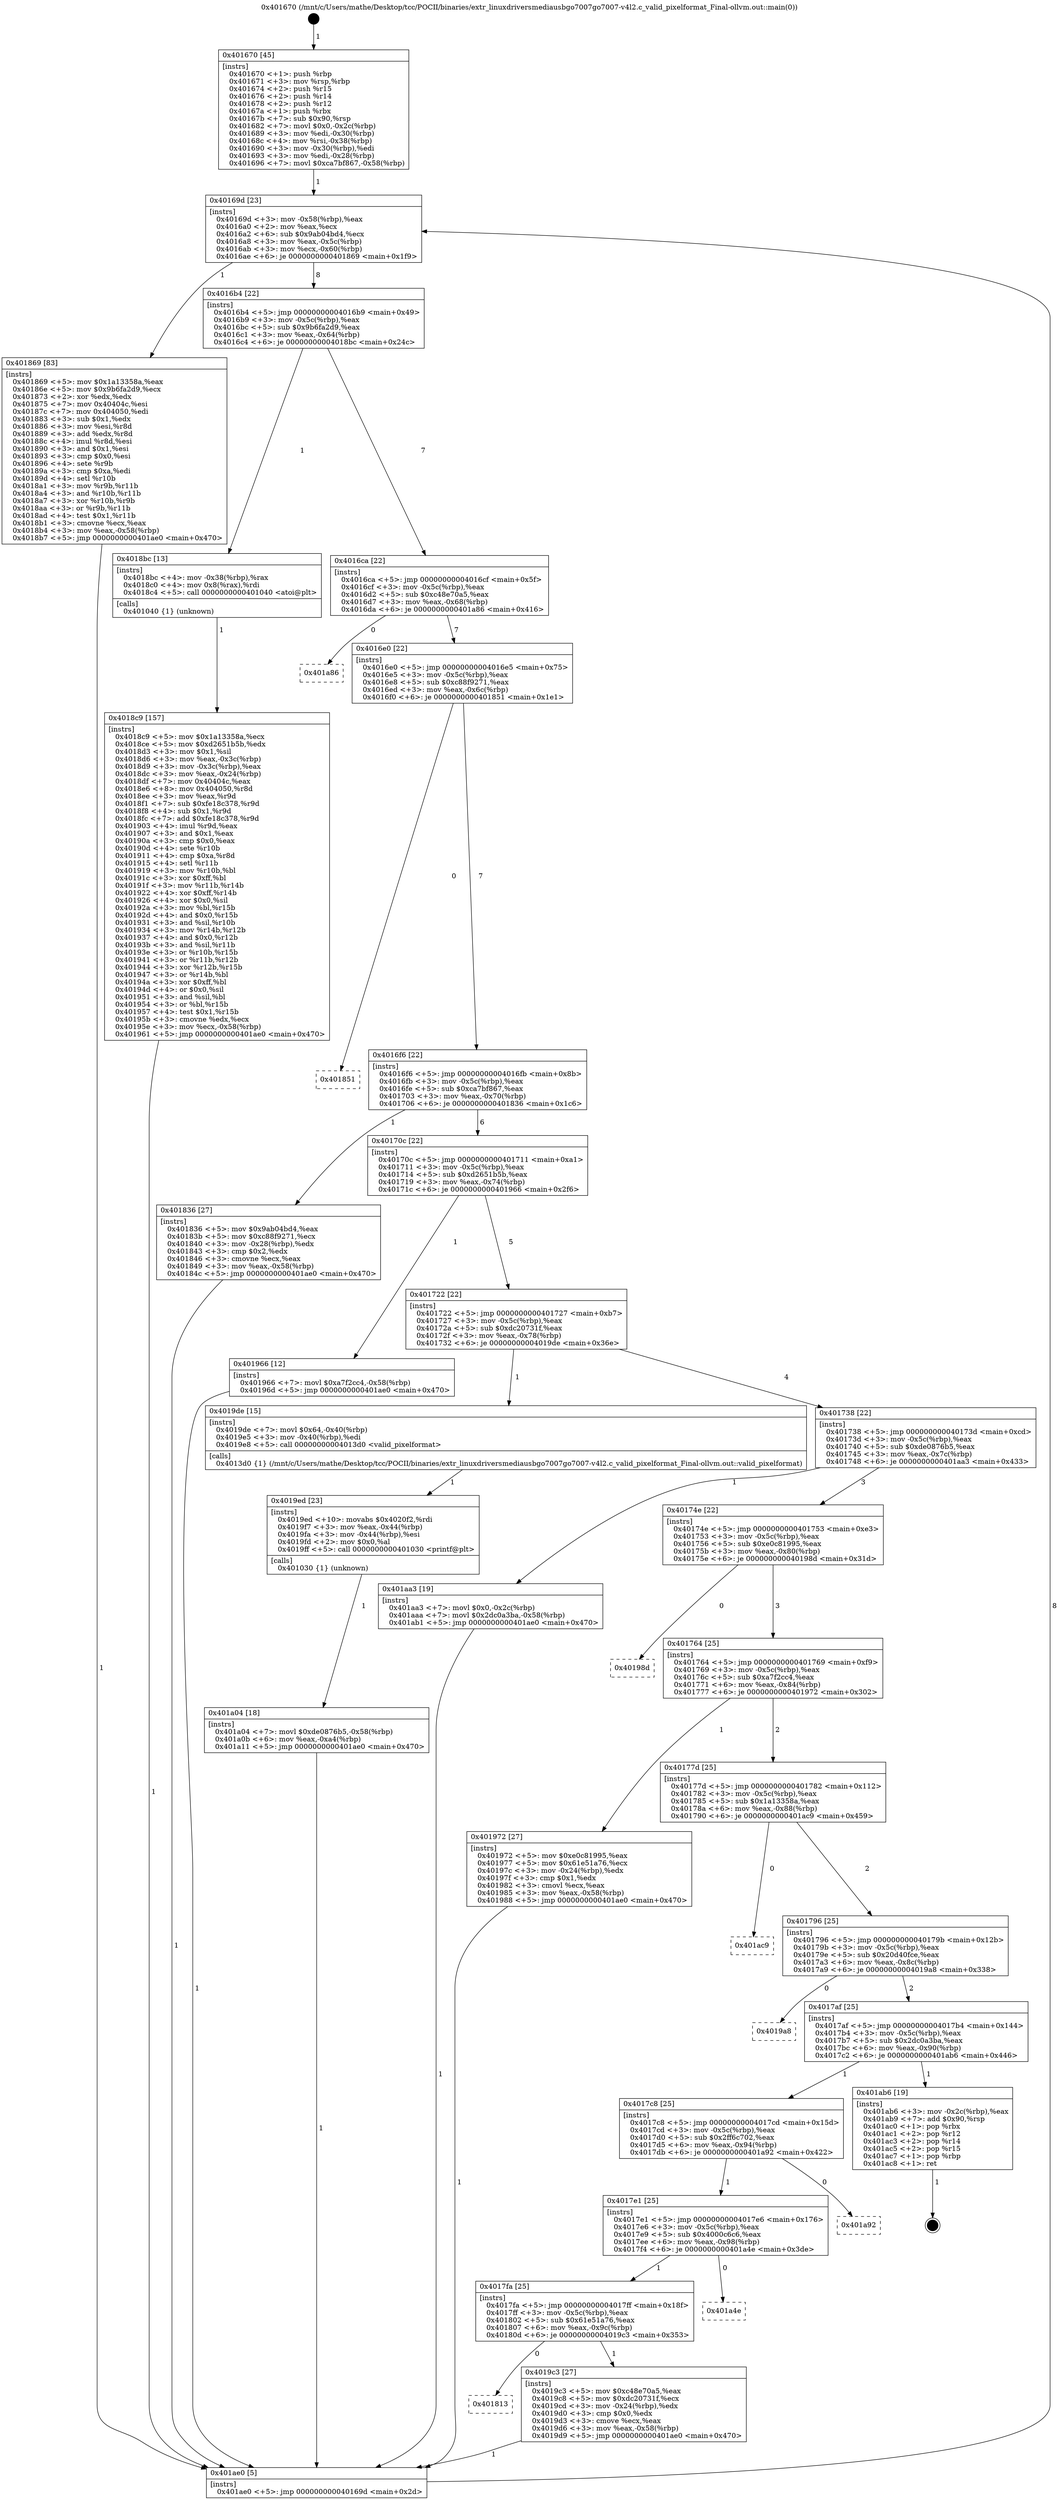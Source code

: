 digraph "0x401670" {
  label = "0x401670 (/mnt/c/Users/mathe/Desktop/tcc/POCII/binaries/extr_linuxdriversmediausbgo7007go7007-v4l2.c_valid_pixelformat_Final-ollvm.out::main(0))"
  labelloc = "t"
  node[shape=record]

  Entry [label="",width=0.3,height=0.3,shape=circle,fillcolor=black,style=filled]
  "0x40169d" [label="{
     0x40169d [23]\l
     | [instrs]\l
     &nbsp;&nbsp;0x40169d \<+3\>: mov -0x58(%rbp),%eax\l
     &nbsp;&nbsp;0x4016a0 \<+2\>: mov %eax,%ecx\l
     &nbsp;&nbsp;0x4016a2 \<+6\>: sub $0x9ab04bd4,%ecx\l
     &nbsp;&nbsp;0x4016a8 \<+3\>: mov %eax,-0x5c(%rbp)\l
     &nbsp;&nbsp;0x4016ab \<+3\>: mov %ecx,-0x60(%rbp)\l
     &nbsp;&nbsp;0x4016ae \<+6\>: je 0000000000401869 \<main+0x1f9\>\l
  }"]
  "0x401869" [label="{
     0x401869 [83]\l
     | [instrs]\l
     &nbsp;&nbsp;0x401869 \<+5\>: mov $0x1a13358a,%eax\l
     &nbsp;&nbsp;0x40186e \<+5\>: mov $0x9b6fa2d9,%ecx\l
     &nbsp;&nbsp;0x401873 \<+2\>: xor %edx,%edx\l
     &nbsp;&nbsp;0x401875 \<+7\>: mov 0x40404c,%esi\l
     &nbsp;&nbsp;0x40187c \<+7\>: mov 0x404050,%edi\l
     &nbsp;&nbsp;0x401883 \<+3\>: sub $0x1,%edx\l
     &nbsp;&nbsp;0x401886 \<+3\>: mov %esi,%r8d\l
     &nbsp;&nbsp;0x401889 \<+3\>: add %edx,%r8d\l
     &nbsp;&nbsp;0x40188c \<+4\>: imul %r8d,%esi\l
     &nbsp;&nbsp;0x401890 \<+3\>: and $0x1,%esi\l
     &nbsp;&nbsp;0x401893 \<+3\>: cmp $0x0,%esi\l
     &nbsp;&nbsp;0x401896 \<+4\>: sete %r9b\l
     &nbsp;&nbsp;0x40189a \<+3\>: cmp $0xa,%edi\l
     &nbsp;&nbsp;0x40189d \<+4\>: setl %r10b\l
     &nbsp;&nbsp;0x4018a1 \<+3\>: mov %r9b,%r11b\l
     &nbsp;&nbsp;0x4018a4 \<+3\>: and %r10b,%r11b\l
     &nbsp;&nbsp;0x4018a7 \<+3\>: xor %r10b,%r9b\l
     &nbsp;&nbsp;0x4018aa \<+3\>: or %r9b,%r11b\l
     &nbsp;&nbsp;0x4018ad \<+4\>: test $0x1,%r11b\l
     &nbsp;&nbsp;0x4018b1 \<+3\>: cmovne %ecx,%eax\l
     &nbsp;&nbsp;0x4018b4 \<+3\>: mov %eax,-0x58(%rbp)\l
     &nbsp;&nbsp;0x4018b7 \<+5\>: jmp 0000000000401ae0 \<main+0x470\>\l
  }"]
  "0x4016b4" [label="{
     0x4016b4 [22]\l
     | [instrs]\l
     &nbsp;&nbsp;0x4016b4 \<+5\>: jmp 00000000004016b9 \<main+0x49\>\l
     &nbsp;&nbsp;0x4016b9 \<+3\>: mov -0x5c(%rbp),%eax\l
     &nbsp;&nbsp;0x4016bc \<+5\>: sub $0x9b6fa2d9,%eax\l
     &nbsp;&nbsp;0x4016c1 \<+3\>: mov %eax,-0x64(%rbp)\l
     &nbsp;&nbsp;0x4016c4 \<+6\>: je 00000000004018bc \<main+0x24c\>\l
  }"]
  Exit [label="",width=0.3,height=0.3,shape=circle,fillcolor=black,style=filled,peripheries=2]
  "0x4018bc" [label="{
     0x4018bc [13]\l
     | [instrs]\l
     &nbsp;&nbsp;0x4018bc \<+4\>: mov -0x38(%rbp),%rax\l
     &nbsp;&nbsp;0x4018c0 \<+4\>: mov 0x8(%rax),%rdi\l
     &nbsp;&nbsp;0x4018c4 \<+5\>: call 0000000000401040 \<atoi@plt\>\l
     | [calls]\l
     &nbsp;&nbsp;0x401040 \{1\} (unknown)\l
  }"]
  "0x4016ca" [label="{
     0x4016ca [22]\l
     | [instrs]\l
     &nbsp;&nbsp;0x4016ca \<+5\>: jmp 00000000004016cf \<main+0x5f\>\l
     &nbsp;&nbsp;0x4016cf \<+3\>: mov -0x5c(%rbp),%eax\l
     &nbsp;&nbsp;0x4016d2 \<+5\>: sub $0xc48e70a5,%eax\l
     &nbsp;&nbsp;0x4016d7 \<+3\>: mov %eax,-0x68(%rbp)\l
     &nbsp;&nbsp;0x4016da \<+6\>: je 0000000000401a86 \<main+0x416\>\l
  }"]
  "0x401a04" [label="{
     0x401a04 [18]\l
     | [instrs]\l
     &nbsp;&nbsp;0x401a04 \<+7\>: movl $0xde0876b5,-0x58(%rbp)\l
     &nbsp;&nbsp;0x401a0b \<+6\>: mov %eax,-0xa4(%rbp)\l
     &nbsp;&nbsp;0x401a11 \<+5\>: jmp 0000000000401ae0 \<main+0x470\>\l
  }"]
  "0x401a86" [label="{
     0x401a86\l
  }", style=dashed]
  "0x4016e0" [label="{
     0x4016e0 [22]\l
     | [instrs]\l
     &nbsp;&nbsp;0x4016e0 \<+5\>: jmp 00000000004016e5 \<main+0x75\>\l
     &nbsp;&nbsp;0x4016e5 \<+3\>: mov -0x5c(%rbp),%eax\l
     &nbsp;&nbsp;0x4016e8 \<+5\>: sub $0xc88f9271,%eax\l
     &nbsp;&nbsp;0x4016ed \<+3\>: mov %eax,-0x6c(%rbp)\l
     &nbsp;&nbsp;0x4016f0 \<+6\>: je 0000000000401851 \<main+0x1e1\>\l
  }"]
  "0x4019ed" [label="{
     0x4019ed [23]\l
     | [instrs]\l
     &nbsp;&nbsp;0x4019ed \<+10\>: movabs $0x4020f2,%rdi\l
     &nbsp;&nbsp;0x4019f7 \<+3\>: mov %eax,-0x44(%rbp)\l
     &nbsp;&nbsp;0x4019fa \<+3\>: mov -0x44(%rbp),%esi\l
     &nbsp;&nbsp;0x4019fd \<+2\>: mov $0x0,%al\l
     &nbsp;&nbsp;0x4019ff \<+5\>: call 0000000000401030 \<printf@plt\>\l
     | [calls]\l
     &nbsp;&nbsp;0x401030 \{1\} (unknown)\l
  }"]
  "0x401851" [label="{
     0x401851\l
  }", style=dashed]
  "0x4016f6" [label="{
     0x4016f6 [22]\l
     | [instrs]\l
     &nbsp;&nbsp;0x4016f6 \<+5\>: jmp 00000000004016fb \<main+0x8b\>\l
     &nbsp;&nbsp;0x4016fb \<+3\>: mov -0x5c(%rbp),%eax\l
     &nbsp;&nbsp;0x4016fe \<+5\>: sub $0xca7bf867,%eax\l
     &nbsp;&nbsp;0x401703 \<+3\>: mov %eax,-0x70(%rbp)\l
     &nbsp;&nbsp;0x401706 \<+6\>: je 0000000000401836 \<main+0x1c6\>\l
  }"]
  "0x401813" [label="{
     0x401813\l
  }", style=dashed]
  "0x401836" [label="{
     0x401836 [27]\l
     | [instrs]\l
     &nbsp;&nbsp;0x401836 \<+5\>: mov $0x9ab04bd4,%eax\l
     &nbsp;&nbsp;0x40183b \<+5\>: mov $0xc88f9271,%ecx\l
     &nbsp;&nbsp;0x401840 \<+3\>: mov -0x28(%rbp),%edx\l
     &nbsp;&nbsp;0x401843 \<+3\>: cmp $0x2,%edx\l
     &nbsp;&nbsp;0x401846 \<+3\>: cmovne %ecx,%eax\l
     &nbsp;&nbsp;0x401849 \<+3\>: mov %eax,-0x58(%rbp)\l
     &nbsp;&nbsp;0x40184c \<+5\>: jmp 0000000000401ae0 \<main+0x470\>\l
  }"]
  "0x40170c" [label="{
     0x40170c [22]\l
     | [instrs]\l
     &nbsp;&nbsp;0x40170c \<+5\>: jmp 0000000000401711 \<main+0xa1\>\l
     &nbsp;&nbsp;0x401711 \<+3\>: mov -0x5c(%rbp),%eax\l
     &nbsp;&nbsp;0x401714 \<+5\>: sub $0xd2651b5b,%eax\l
     &nbsp;&nbsp;0x401719 \<+3\>: mov %eax,-0x74(%rbp)\l
     &nbsp;&nbsp;0x40171c \<+6\>: je 0000000000401966 \<main+0x2f6\>\l
  }"]
  "0x401ae0" [label="{
     0x401ae0 [5]\l
     | [instrs]\l
     &nbsp;&nbsp;0x401ae0 \<+5\>: jmp 000000000040169d \<main+0x2d\>\l
  }"]
  "0x401670" [label="{
     0x401670 [45]\l
     | [instrs]\l
     &nbsp;&nbsp;0x401670 \<+1\>: push %rbp\l
     &nbsp;&nbsp;0x401671 \<+3\>: mov %rsp,%rbp\l
     &nbsp;&nbsp;0x401674 \<+2\>: push %r15\l
     &nbsp;&nbsp;0x401676 \<+2\>: push %r14\l
     &nbsp;&nbsp;0x401678 \<+2\>: push %r12\l
     &nbsp;&nbsp;0x40167a \<+1\>: push %rbx\l
     &nbsp;&nbsp;0x40167b \<+7\>: sub $0x90,%rsp\l
     &nbsp;&nbsp;0x401682 \<+7\>: movl $0x0,-0x2c(%rbp)\l
     &nbsp;&nbsp;0x401689 \<+3\>: mov %edi,-0x30(%rbp)\l
     &nbsp;&nbsp;0x40168c \<+4\>: mov %rsi,-0x38(%rbp)\l
     &nbsp;&nbsp;0x401690 \<+3\>: mov -0x30(%rbp),%edi\l
     &nbsp;&nbsp;0x401693 \<+3\>: mov %edi,-0x28(%rbp)\l
     &nbsp;&nbsp;0x401696 \<+7\>: movl $0xca7bf867,-0x58(%rbp)\l
  }"]
  "0x4018c9" [label="{
     0x4018c9 [157]\l
     | [instrs]\l
     &nbsp;&nbsp;0x4018c9 \<+5\>: mov $0x1a13358a,%ecx\l
     &nbsp;&nbsp;0x4018ce \<+5\>: mov $0xd2651b5b,%edx\l
     &nbsp;&nbsp;0x4018d3 \<+3\>: mov $0x1,%sil\l
     &nbsp;&nbsp;0x4018d6 \<+3\>: mov %eax,-0x3c(%rbp)\l
     &nbsp;&nbsp;0x4018d9 \<+3\>: mov -0x3c(%rbp),%eax\l
     &nbsp;&nbsp;0x4018dc \<+3\>: mov %eax,-0x24(%rbp)\l
     &nbsp;&nbsp;0x4018df \<+7\>: mov 0x40404c,%eax\l
     &nbsp;&nbsp;0x4018e6 \<+8\>: mov 0x404050,%r8d\l
     &nbsp;&nbsp;0x4018ee \<+3\>: mov %eax,%r9d\l
     &nbsp;&nbsp;0x4018f1 \<+7\>: sub $0xfe18c378,%r9d\l
     &nbsp;&nbsp;0x4018f8 \<+4\>: sub $0x1,%r9d\l
     &nbsp;&nbsp;0x4018fc \<+7\>: add $0xfe18c378,%r9d\l
     &nbsp;&nbsp;0x401903 \<+4\>: imul %r9d,%eax\l
     &nbsp;&nbsp;0x401907 \<+3\>: and $0x1,%eax\l
     &nbsp;&nbsp;0x40190a \<+3\>: cmp $0x0,%eax\l
     &nbsp;&nbsp;0x40190d \<+4\>: sete %r10b\l
     &nbsp;&nbsp;0x401911 \<+4\>: cmp $0xa,%r8d\l
     &nbsp;&nbsp;0x401915 \<+4\>: setl %r11b\l
     &nbsp;&nbsp;0x401919 \<+3\>: mov %r10b,%bl\l
     &nbsp;&nbsp;0x40191c \<+3\>: xor $0xff,%bl\l
     &nbsp;&nbsp;0x40191f \<+3\>: mov %r11b,%r14b\l
     &nbsp;&nbsp;0x401922 \<+4\>: xor $0xff,%r14b\l
     &nbsp;&nbsp;0x401926 \<+4\>: xor $0x0,%sil\l
     &nbsp;&nbsp;0x40192a \<+3\>: mov %bl,%r15b\l
     &nbsp;&nbsp;0x40192d \<+4\>: and $0x0,%r15b\l
     &nbsp;&nbsp;0x401931 \<+3\>: and %sil,%r10b\l
     &nbsp;&nbsp;0x401934 \<+3\>: mov %r14b,%r12b\l
     &nbsp;&nbsp;0x401937 \<+4\>: and $0x0,%r12b\l
     &nbsp;&nbsp;0x40193b \<+3\>: and %sil,%r11b\l
     &nbsp;&nbsp;0x40193e \<+3\>: or %r10b,%r15b\l
     &nbsp;&nbsp;0x401941 \<+3\>: or %r11b,%r12b\l
     &nbsp;&nbsp;0x401944 \<+3\>: xor %r12b,%r15b\l
     &nbsp;&nbsp;0x401947 \<+3\>: or %r14b,%bl\l
     &nbsp;&nbsp;0x40194a \<+3\>: xor $0xff,%bl\l
     &nbsp;&nbsp;0x40194d \<+4\>: or $0x0,%sil\l
     &nbsp;&nbsp;0x401951 \<+3\>: and %sil,%bl\l
     &nbsp;&nbsp;0x401954 \<+3\>: or %bl,%r15b\l
     &nbsp;&nbsp;0x401957 \<+4\>: test $0x1,%r15b\l
     &nbsp;&nbsp;0x40195b \<+3\>: cmovne %edx,%ecx\l
     &nbsp;&nbsp;0x40195e \<+3\>: mov %ecx,-0x58(%rbp)\l
     &nbsp;&nbsp;0x401961 \<+5\>: jmp 0000000000401ae0 \<main+0x470\>\l
  }"]
  "0x4019c3" [label="{
     0x4019c3 [27]\l
     | [instrs]\l
     &nbsp;&nbsp;0x4019c3 \<+5\>: mov $0xc48e70a5,%eax\l
     &nbsp;&nbsp;0x4019c8 \<+5\>: mov $0xdc20731f,%ecx\l
     &nbsp;&nbsp;0x4019cd \<+3\>: mov -0x24(%rbp),%edx\l
     &nbsp;&nbsp;0x4019d0 \<+3\>: cmp $0x0,%edx\l
     &nbsp;&nbsp;0x4019d3 \<+3\>: cmove %ecx,%eax\l
     &nbsp;&nbsp;0x4019d6 \<+3\>: mov %eax,-0x58(%rbp)\l
     &nbsp;&nbsp;0x4019d9 \<+5\>: jmp 0000000000401ae0 \<main+0x470\>\l
  }"]
  "0x401966" [label="{
     0x401966 [12]\l
     | [instrs]\l
     &nbsp;&nbsp;0x401966 \<+7\>: movl $0xa7f2cc4,-0x58(%rbp)\l
     &nbsp;&nbsp;0x40196d \<+5\>: jmp 0000000000401ae0 \<main+0x470\>\l
  }"]
  "0x401722" [label="{
     0x401722 [22]\l
     | [instrs]\l
     &nbsp;&nbsp;0x401722 \<+5\>: jmp 0000000000401727 \<main+0xb7\>\l
     &nbsp;&nbsp;0x401727 \<+3\>: mov -0x5c(%rbp),%eax\l
     &nbsp;&nbsp;0x40172a \<+5\>: sub $0xdc20731f,%eax\l
     &nbsp;&nbsp;0x40172f \<+3\>: mov %eax,-0x78(%rbp)\l
     &nbsp;&nbsp;0x401732 \<+6\>: je 00000000004019de \<main+0x36e\>\l
  }"]
  "0x4017fa" [label="{
     0x4017fa [25]\l
     | [instrs]\l
     &nbsp;&nbsp;0x4017fa \<+5\>: jmp 00000000004017ff \<main+0x18f\>\l
     &nbsp;&nbsp;0x4017ff \<+3\>: mov -0x5c(%rbp),%eax\l
     &nbsp;&nbsp;0x401802 \<+5\>: sub $0x61e51a76,%eax\l
     &nbsp;&nbsp;0x401807 \<+6\>: mov %eax,-0x9c(%rbp)\l
     &nbsp;&nbsp;0x40180d \<+6\>: je 00000000004019c3 \<main+0x353\>\l
  }"]
  "0x4019de" [label="{
     0x4019de [15]\l
     | [instrs]\l
     &nbsp;&nbsp;0x4019de \<+7\>: movl $0x64,-0x40(%rbp)\l
     &nbsp;&nbsp;0x4019e5 \<+3\>: mov -0x40(%rbp),%edi\l
     &nbsp;&nbsp;0x4019e8 \<+5\>: call 00000000004013d0 \<valid_pixelformat\>\l
     | [calls]\l
     &nbsp;&nbsp;0x4013d0 \{1\} (/mnt/c/Users/mathe/Desktop/tcc/POCII/binaries/extr_linuxdriversmediausbgo7007go7007-v4l2.c_valid_pixelformat_Final-ollvm.out::valid_pixelformat)\l
  }"]
  "0x401738" [label="{
     0x401738 [22]\l
     | [instrs]\l
     &nbsp;&nbsp;0x401738 \<+5\>: jmp 000000000040173d \<main+0xcd\>\l
     &nbsp;&nbsp;0x40173d \<+3\>: mov -0x5c(%rbp),%eax\l
     &nbsp;&nbsp;0x401740 \<+5\>: sub $0xde0876b5,%eax\l
     &nbsp;&nbsp;0x401745 \<+3\>: mov %eax,-0x7c(%rbp)\l
     &nbsp;&nbsp;0x401748 \<+6\>: je 0000000000401aa3 \<main+0x433\>\l
  }"]
  "0x401a4e" [label="{
     0x401a4e\l
  }", style=dashed]
  "0x401aa3" [label="{
     0x401aa3 [19]\l
     | [instrs]\l
     &nbsp;&nbsp;0x401aa3 \<+7\>: movl $0x0,-0x2c(%rbp)\l
     &nbsp;&nbsp;0x401aaa \<+7\>: movl $0x2dc0a3ba,-0x58(%rbp)\l
     &nbsp;&nbsp;0x401ab1 \<+5\>: jmp 0000000000401ae0 \<main+0x470\>\l
  }"]
  "0x40174e" [label="{
     0x40174e [22]\l
     | [instrs]\l
     &nbsp;&nbsp;0x40174e \<+5\>: jmp 0000000000401753 \<main+0xe3\>\l
     &nbsp;&nbsp;0x401753 \<+3\>: mov -0x5c(%rbp),%eax\l
     &nbsp;&nbsp;0x401756 \<+5\>: sub $0xe0c81995,%eax\l
     &nbsp;&nbsp;0x40175b \<+3\>: mov %eax,-0x80(%rbp)\l
     &nbsp;&nbsp;0x40175e \<+6\>: je 000000000040198d \<main+0x31d\>\l
  }"]
  "0x4017e1" [label="{
     0x4017e1 [25]\l
     | [instrs]\l
     &nbsp;&nbsp;0x4017e1 \<+5\>: jmp 00000000004017e6 \<main+0x176\>\l
     &nbsp;&nbsp;0x4017e6 \<+3\>: mov -0x5c(%rbp),%eax\l
     &nbsp;&nbsp;0x4017e9 \<+5\>: sub $0x4000c6c6,%eax\l
     &nbsp;&nbsp;0x4017ee \<+6\>: mov %eax,-0x98(%rbp)\l
     &nbsp;&nbsp;0x4017f4 \<+6\>: je 0000000000401a4e \<main+0x3de\>\l
  }"]
  "0x40198d" [label="{
     0x40198d\l
  }", style=dashed]
  "0x401764" [label="{
     0x401764 [25]\l
     | [instrs]\l
     &nbsp;&nbsp;0x401764 \<+5\>: jmp 0000000000401769 \<main+0xf9\>\l
     &nbsp;&nbsp;0x401769 \<+3\>: mov -0x5c(%rbp),%eax\l
     &nbsp;&nbsp;0x40176c \<+5\>: sub $0xa7f2cc4,%eax\l
     &nbsp;&nbsp;0x401771 \<+6\>: mov %eax,-0x84(%rbp)\l
     &nbsp;&nbsp;0x401777 \<+6\>: je 0000000000401972 \<main+0x302\>\l
  }"]
  "0x401a92" [label="{
     0x401a92\l
  }", style=dashed]
  "0x401972" [label="{
     0x401972 [27]\l
     | [instrs]\l
     &nbsp;&nbsp;0x401972 \<+5\>: mov $0xe0c81995,%eax\l
     &nbsp;&nbsp;0x401977 \<+5\>: mov $0x61e51a76,%ecx\l
     &nbsp;&nbsp;0x40197c \<+3\>: mov -0x24(%rbp),%edx\l
     &nbsp;&nbsp;0x40197f \<+3\>: cmp $0x1,%edx\l
     &nbsp;&nbsp;0x401982 \<+3\>: cmovl %ecx,%eax\l
     &nbsp;&nbsp;0x401985 \<+3\>: mov %eax,-0x58(%rbp)\l
     &nbsp;&nbsp;0x401988 \<+5\>: jmp 0000000000401ae0 \<main+0x470\>\l
  }"]
  "0x40177d" [label="{
     0x40177d [25]\l
     | [instrs]\l
     &nbsp;&nbsp;0x40177d \<+5\>: jmp 0000000000401782 \<main+0x112\>\l
     &nbsp;&nbsp;0x401782 \<+3\>: mov -0x5c(%rbp),%eax\l
     &nbsp;&nbsp;0x401785 \<+5\>: sub $0x1a13358a,%eax\l
     &nbsp;&nbsp;0x40178a \<+6\>: mov %eax,-0x88(%rbp)\l
     &nbsp;&nbsp;0x401790 \<+6\>: je 0000000000401ac9 \<main+0x459\>\l
  }"]
  "0x4017c8" [label="{
     0x4017c8 [25]\l
     | [instrs]\l
     &nbsp;&nbsp;0x4017c8 \<+5\>: jmp 00000000004017cd \<main+0x15d\>\l
     &nbsp;&nbsp;0x4017cd \<+3\>: mov -0x5c(%rbp),%eax\l
     &nbsp;&nbsp;0x4017d0 \<+5\>: sub $0x2ff6c702,%eax\l
     &nbsp;&nbsp;0x4017d5 \<+6\>: mov %eax,-0x94(%rbp)\l
     &nbsp;&nbsp;0x4017db \<+6\>: je 0000000000401a92 \<main+0x422\>\l
  }"]
  "0x401ac9" [label="{
     0x401ac9\l
  }", style=dashed]
  "0x401796" [label="{
     0x401796 [25]\l
     | [instrs]\l
     &nbsp;&nbsp;0x401796 \<+5\>: jmp 000000000040179b \<main+0x12b\>\l
     &nbsp;&nbsp;0x40179b \<+3\>: mov -0x5c(%rbp),%eax\l
     &nbsp;&nbsp;0x40179e \<+5\>: sub $0x20d40fce,%eax\l
     &nbsp;&nbsp;0x4017a3 \<+6\>: mov %eax,-0x8c(%rbp)\l
     &nbsp;&nbsp;0x4017a9 \<+6\>: je 00000000004019a8 \<main+0x338\>\l
  }"]
  "0x401ab6" [label="{
     0x401ab6 [19]\l
     | [instrs]\l
     &nbsp;&nbsp;0x401ab6 \<+3\>: mov -0x2c(%rbp),%eax\l
     &nbsp;&nbsp;0x401ab9 \<+7\>: add $0x90,%rsp\l
     &nbsp;&nbsp;0x401ac0 \<+1\>: pop %rbx\l
     &nbsp;&nbsp;0x401ac1 \<+2\>: pop %r12\l
     &nbsp;&nbsp;0x401ac3 \<+2\>: pop %r14\l
     &nbsp;&nbsp;0x401ac5 \<+2\>: pop %r15\l
     &nbsp;&nbsp;0x401ac7 \<+1\>: pop %rbp\l
     &nbsp;&nbsp;0x401ac8 \<+1\>: ret\l
  }"]
  "0x4019a8" [label="{
     0x4019a8\l
  }", style=dashed]
  "0x4017af" [label="{
     0x4017af [25]\l
     | [instrs]\l
     &nbsp;&nbsp;0x4017af \<+5\>: jmp 00000000004017b4 \<main+0x144\>\l
     &nbsp;&nbsp;0x4017b4 \<+3\>: mov -0x5c(%rbp),%eax\l
     &nbsp;&nbsp;0x4017b7 \<+5\>: sub $0x2dc0a3ba,%eax\l
     &nbsp;&nbsp;0x4017bc \<+6\>: mov %eax,-0x90(%rbp)\l
     &nbsp;&nbsp;0x4017c2 \<+6\>: je 0000000000401ab6 \<main+0x446\>\l
  }"]
  Entry -> "0x401670" [label=" 1"]
  "0x40169d" -> "0x401869" [label=" 1"]
  "0x40169d" -> "0x4016b4" [label=" 8"]
  "0x401ab6" -> Exit [label=" 1"]
  "0x4016b4" -> "0x4018bc" [label=" 1"]
  "0x4016b4" -> "0x4016ca" [label=" 7"]
  "0x401aa3" -> "0x401ae0" [label=" 1"]
  "0x4016ca" -> "0x401a86" [label=" 0"]
  "0x4016ca" -> "0x4016e0" [label=" 7"]
  "0x401a04" -> "0x401ae0" [label=" 1"]
  "0x4016e0" -> "0x401851" [label=" 0"]
  "0x4016e0" -> "0x4016f6" [label=" 7"]
  "0x4019ed" -> "0x401a04" [label=" 1"]
  "0x4016f6" -> "0x401836" [label=" 1"]
  "0x4016f6" -> "0x40170c" [label=" 6"]
  "0x401836" -> "0x401ae0" [label=" 1"]
  "0x401670" -> "0x40169d" [label=" 1"]
  "0x401ae0" -> "0x40169d" [label=" 8"]
  "0x401869" -> "0x401ae0" [label=" 1"]
  "0x4018bc" -> "0x4018c9" [label=" 1"]
  "0x4018c9" -> "0x401ae0" [label=" 1"]
  "0x4019de" -> "0x4019ed" [label=" 1"]
  "0x40170c" -> "0x401966" [label=" 1"]
  "0x40170c" -> "0x401722" [label=" 5"]
  "0x401966" -> "0x401ae0" [label=" 1"]
  "0x4019c3" -> "0x401ae0" [label=" 1"]
  "0x401722" -> "0x4019de" [label=" 1"]
  "0x401722" -> "0x401738" [label=" 4"]
  "0x4017fa" -> "0x4019c3" [label=" 1"]
  "0x401738" -> "0x401aa3" [label=" 1"]
  "0x401738" -> "0x40174e" [label=" 3"]
  "0x4017fa" -> "0x401813" [label=" 0"]
  "0x40174e" -> "0x40198d" [label=" 0"]
  "0x40174e" -> "0x401764" [label=" 3"]
  "0x4017e1" -> "0x401a4e" [label=" 0"]
  "0x401764" -> "0x401972" [label=" 1"]
  "0x401764" -> "0x40177d" [label=" 2"]
  "0x401972" -> "0x401ae0" [label=" 1"]
  "0x4017e1" -> "0x4017fa" [label=" 1"]
  "0x40177d" -> "0x401ac9" [label=" 0"]
  "0x40177d" -> "0x401796" [label=" 2"]
  "0x4017c8" -> "0x401a92" [label=" 0"]
  "0x401796" -> "0x4019a8" [label=" 0"]
  "0x401796" -> "0x4017af" [label=" 2"]
  "0x4017c8" -> "0x4017e1" [label=" 1"]
  "0x4017af" -> "0x401ab6" [label=" 1"]
  "0x4017af" -> "0x4017c8" [label=" 1"]
}
